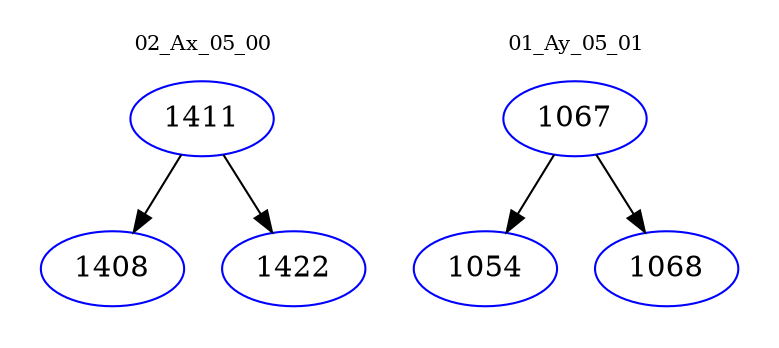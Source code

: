 digraph{
subgraph cluster_0 {
color = white
label = "02_Ax_05_00";
fontsize=10;
T0_1411 [label="1411", color="blue"]
T0_1411 -> T0_1408 [color="black"]
T0_1408 [label="1408", color="blue"]
T0_1411 -> T0_1422 [color="black"]
T0_1422 [label="1422", color="blue"]
}
subgraph cluster_1 {
color = white
label = "01_Ay_05_01";
fontsize=10;
T1_1067 [label="1067", color="blue"]
T1_1067 -> T1_1054 [color="black"]
T1_1054 [label="1054", color="blue"]
T1_1067 -> T1_1068 [color="black"]
T1_1068 [label="1068", color="blue"]
}
}
